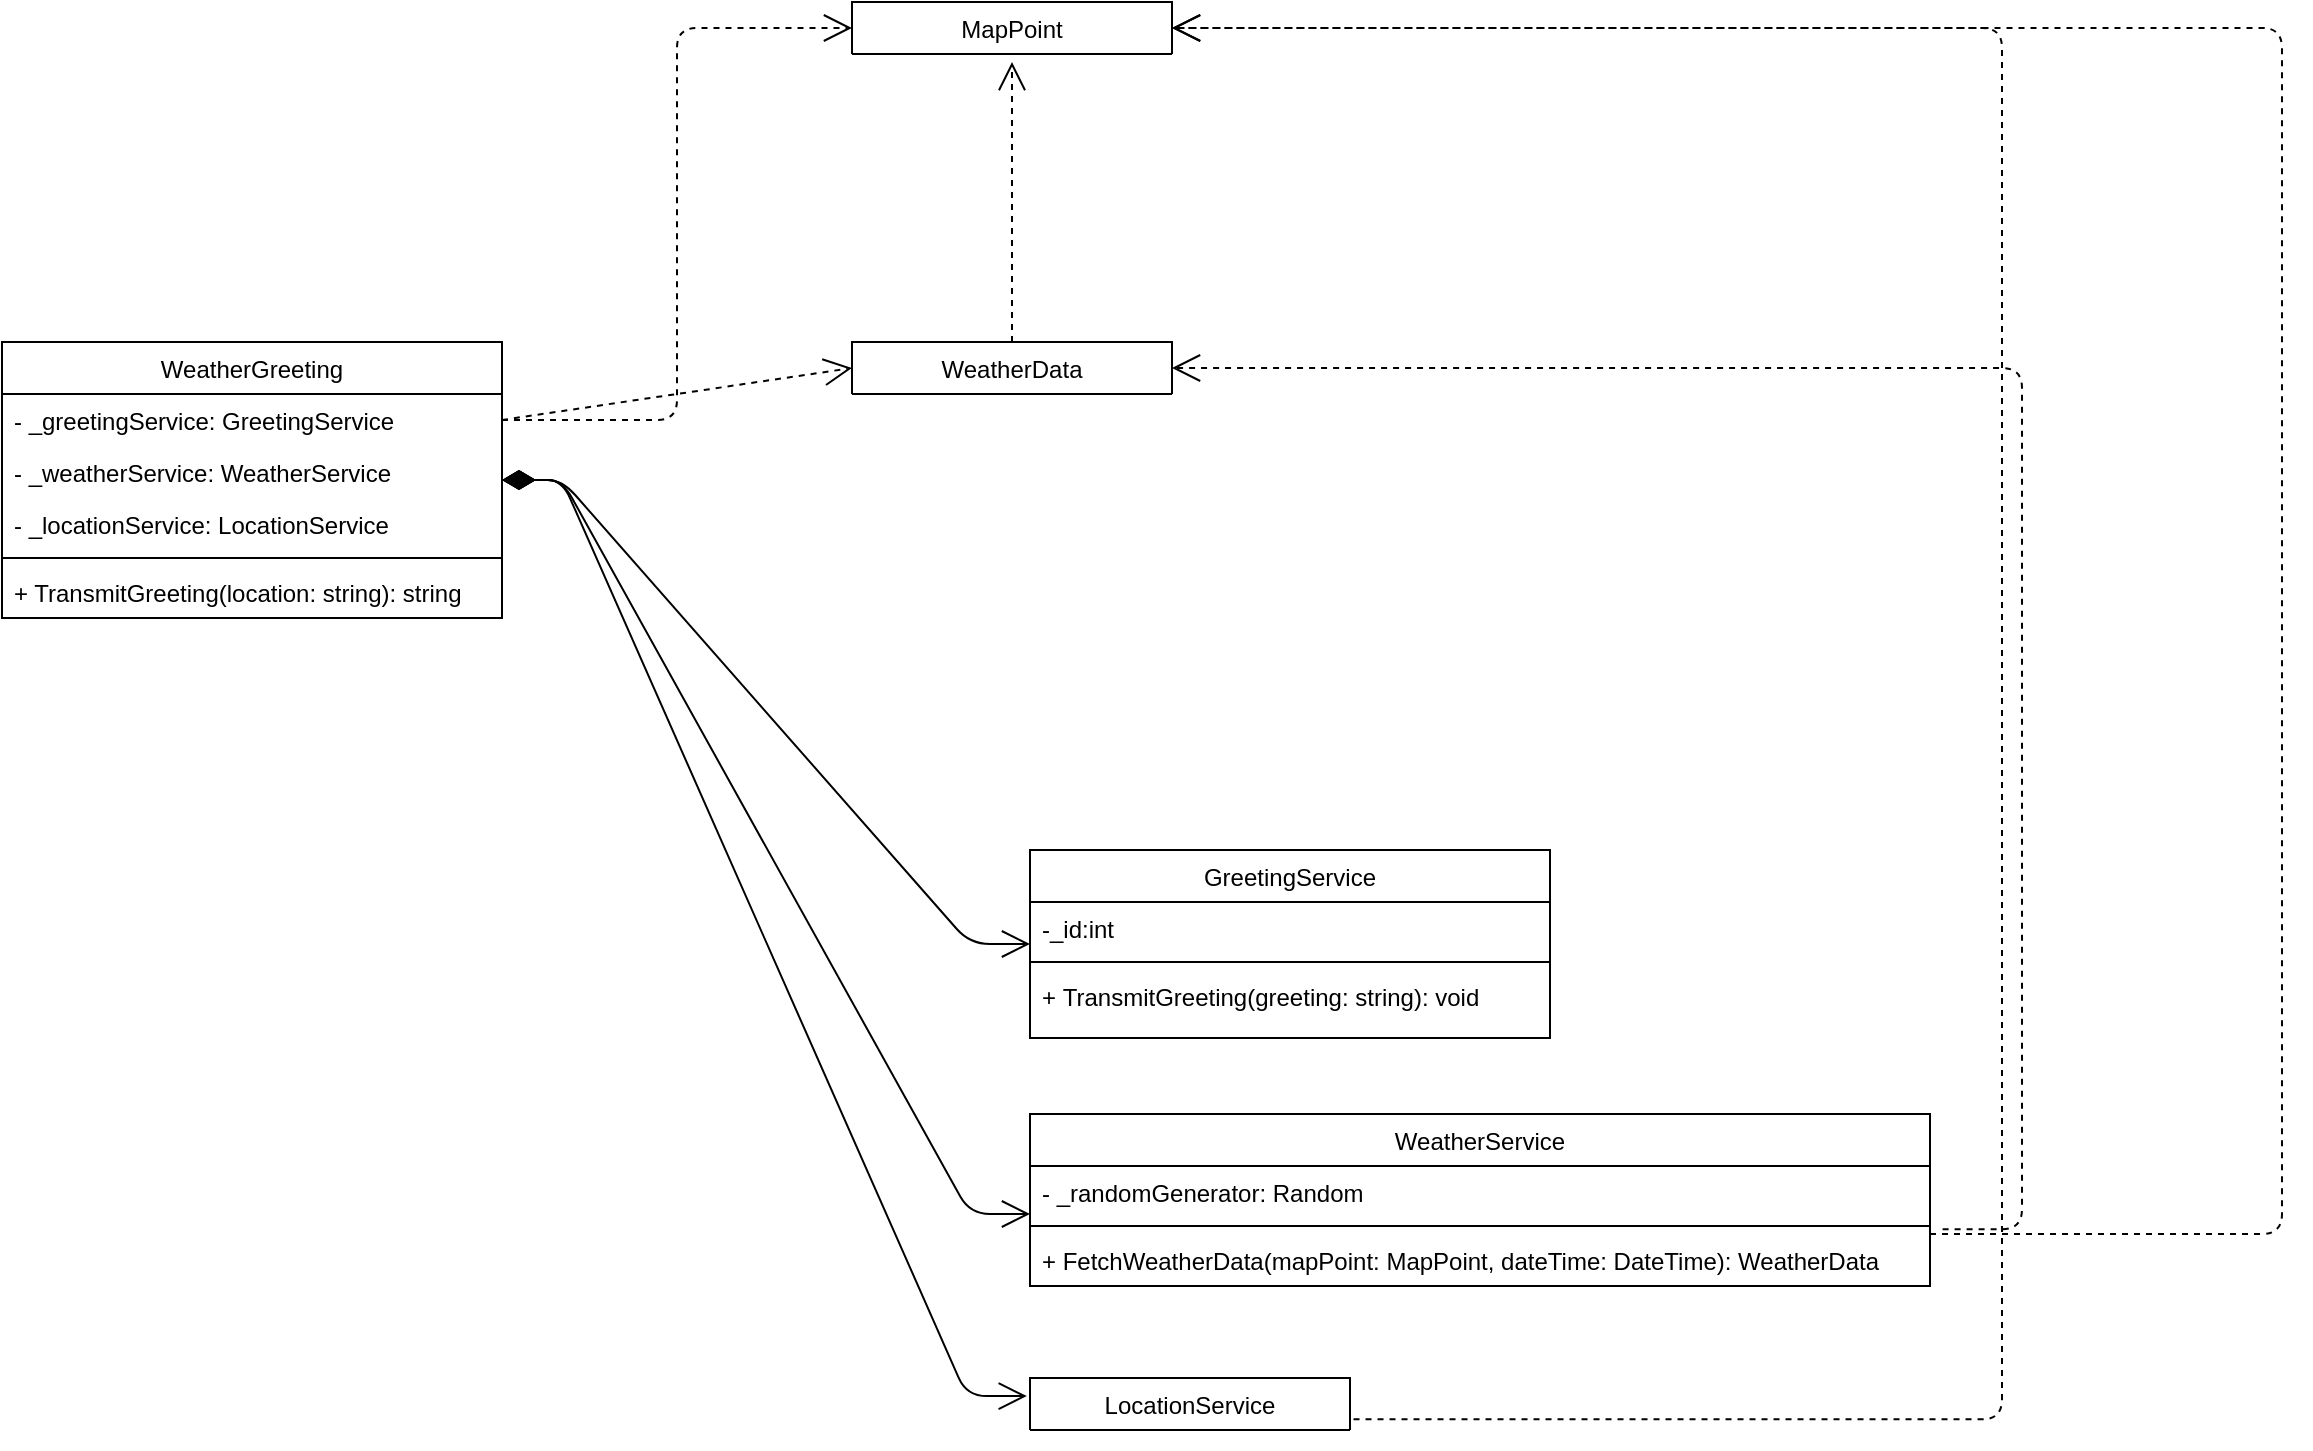 <mxfile version="14.6.13" type="device"><diagram id="C5RBs43oDa-KdzZeNtuy" name="main"><mxGraphModel dx="1422" dy="832" grid="1" gridSize="10" guides="1" tooltips="1" connect="1" arrows="1" fold="1" page="1" pageScale="1" pageWidth="1169" pageHeight="827" math="0" shadow="0"><root><mxCell id="WIyWlLk6GJQsqaUBKTNV-0"/><mxCell id="WIyWlLk6GJQsqaUBKTNV-1" parent="WIyWlLk6GJQsqaUBKTNV-0"/><mxCell id="JVIKjXKLuiiZFbpOshpX-0" value="WeatherData" style="swimlane;fontStyle=0;align=center;verticalAlign=top;childLayout=stackLayout;horizontal=1;startSize=26;horizontalStack=0;resizeParent=1;resizeLast=0;collapsible=1;marginBottom=0;rounded=0;shadow=0;strokeWidth=1;" parent="WIyWlLk6GJQsqaUBKTNV-1" vertex="1" collapsed="1"><mxGeometry x="425" y="270" width="160" height="26" as="geometry"><mxRectangle x="295" y="274" width="160" height="172" as="alternateBounds"/></mxGeometry></mxCell><mxCell id="JVIKjXKLuiiZFbpOshpX-1" value="+DateTime: DateTime?" style="text;align=left;verticalAlign=top;spacingLeft=4;spacingRight=4;overflow=hidden;rotatable=0;points=[[0,0.5],[1,0.5]];portConstraint=eastwest;" parent="JVIKjXKLuiiZFbpOshpX-0" vertex="1"><mxGeometry y="26" width="160" height="22" as="geometry"/></mxCell><mxCell id="JVIKjXKLuiiZFbpOshpX-2" value="+Zipcode: string?" style="text;align=left;verticalAlign=top;spacingLeft=4;spacingRight=4;overflow=hidden;rotatable=0;points=[[0,0.5],[1,0.5]];portConstraint=eastwest;" parent="JVIKjXKLuiiZFbpOshpX-0" vertex="1"><mxGeometry y="48" width="160" height="22" as="geometry"/></mxCell><mxCell id="JVIKjXKLuiiZFbpOshpX-3" value="+Temperature: double?" style="text;align=left;verticalAlign=top;spacingLeft=4;spacingRight=4;overflow=hidden;rotatable=0;points=[[0,0.5],[1,0.5]];portConstraint=eastwest;rounded=0;shadow=0;html=0;" parent="JVIKjXKLuiiZFbpOshpX-0" vertex="1"><mxGeometry y="70" width="160" height="24" as="geometry"/></mxCell><mxCell id="JVIKjXKLuiiZFbpOshpX-4" value="+Precipitation: double?" style="text;align=left;verticalAlign=top;spacingLeft=4;spacingRight=4;overflow=hidden;rotatable=0;points=[[0,0.5],[1,0.5]];portConstraint=eastwest;rounded=0;shadow=0;html=0;" parent="JVIKjXKLuiiZFbpOshpX-0" vertex="1"><mxGeometry y="94" width="160" height="26" as="geometry"/></mxCell><mxCell id="JVIKjXKLuiiZFbpOshpX-5" value="+Humidity: double?" style="text;align=left;verticalAlign=top;spacingLeft=4;spacingRight=4;overflow=hidden;rotatable=0;points=[[0,0.5],[1,0.5]];portConstraint=eastwest;rounded=0;shadow=0;html=0;" parent="JVIKjXKLuiiZFbpOshpX-0" vertex="1"><mxGeometry y="120" width="160" height="26" as="geometry"/></mxCell><mxCell id="JVIKjXKLuiiZFbpOshpX-6" value="+UvIndex: int?" style="text;align=left;verticalAlign=top;spacingLeft=4;spacingRight=4;overflow=hidden;rotatable=0;points=[[0,0.5],[1,0.5]];portConstraint=eastwest;rounded=0;shadow=0;html=0;" parent="JVIKjXKLuiiZFbpOshpX-0" vertex="1"><mxGeometry y="146" width="160" height="26" as="geometry"/></mxCell><mxCell id="JVIKjXKLuiiZFbpOshpX-7" value="MapPoint" style="swimlane;fontStyle=0;align=center;verticalAlign=top;childLayout=stackLayout;horizontal=1;startSize=26;horizontalStack=0;resizeParent=1;resizeLast=0;collapsible=1;marginBottom=0;rounded=0;shadow=0;strokeWidth=1;" parent="WIyWlLk6GJQsqaUBKTNV-1" vertex="1" collapsed="1"><mxGeometry x="425" y="100" width="160" height="26" as="geometry"><mxRectangle x="425" y="100" width="160" height="92" as="alternateBounds"/></mxGeometry></mxCell><mxCell id="JVIKjXKLuiiZFbpOshpX-8" value="+Latitude: double" style="text;align=left;verticalAlign=top;spacingLeft=4;spacingRight=4;overflow=hidden;rotatable=0;points=[[0,0.5],[1,0.5]];portConstraint=eastwest;" parent="JVIKjXKLuiiZFbpOshpX-7" vertex="1"><mxGeometry y="26" width="160" height="26" as="geometry"/></mxCell><mxCell id="JVIKjXKLuiiZFbpOshpX-9" value="+Longitude: double" style="text;align=left;verticalAlign=top;spacingLeft=4;spacingRight=4;overflow=hidden;rotatable=0;points=[[0,0.5],[1,0.5]];portConstraint=eastwest;rounded=0;shadow=0;html=0;" parent="JVIKjXKLuiiZFbpOshpX-7" vertex="1"><mxGeometry y="52" width="160" height="26" as="geometry"/></mxCell><mxCell id="JVIKjXKLuiiZFbpOshpX-13" value="GreetingService" style="swimlane;fontStyle=0;align=center;verticalAlign=top;childLayout=stackLayout;horizontal=1;startSize=26;horizontalStack=0;resizeParent=1;resizeLast=0;collapsible=1;marginBottom=0;rounded=0;shadow=0;strokeWidth=1;" parent="WIyWlLk6GJQsqaUBKTNV-1" vertex="1"><mxGeometry x="514" y="524" width="260" height="94" as="geometry"><mxRectangle x="514" y="524" width="160" height="26" as="alternateBounds"/></mxGeometry></mxCell><mxCell id="JVIKjXKLuiiZFbpOshpX-14" value="-_id:int" style="text;align=left;verticalAlign=top;spacingLeft=4;spacingRight=4;overflow=hidden;rotatable=0;points=[[0,0.5],[1,0.5]];portConstraint=eastwest;" parent="JVIKjXKLuiiZFbpOshpX-13" vertex="1"><mxGeometry y="26" width="260" height="26" as="geometry"/></mxCell><mxCell id="JVIKjXKLuiiZFbpOshpX-17" value="" style="line;html=1;strokeWidth=1;align=left;verticalAlign=middle;spacingTop=-1;spacingLeft=3;spacingRight=3;rotatable=0;labelPosition=right;points=[];portConstraint=eastwest;" parent="JVIKjXKLuiiZFbpOshpX-13" vertex="1"><mxGeometry y="52" width="260" height="8" as="geometry"/></mxCell><mxCell id="JVIKjXKLuiiZFbpOshpX-18" value="+ TransmitGreeting(greeting: string): void" style="text;align=left;verticalAlign=top;spacingLeft=4;spacingRight=4;overflow=hidden;rotatable=0;points=[[0,0.5],[1,0.5]];portConstraint=eastwest;" parent="JVIKjXKLuiiZFbpOshpX-13" vertex="1"><mxGeometry y="60" width="260" height="26" as="geometry"/></mxCell><mxCell id="JVIKjXKLuiiZFbpOshpX-19" value="LocationService" style="swimlane;fontStyle=0;align=center;verticalAlign=top;childLayout=stackLayout;horizontal=1;startSize=26;horizontalStack=0;resizeParent=1;resizeLast=0;collapsible=1;marginBottom=0;rounded=0;shadow=0;strokeWidth=1;" parent="WIyWlLk6GJQsqaUBKTNV-1" vertex="1" collapsed="1"><mxGeometry x="514" y="788" width="160" height="26" as="geometry"><mxRectangle x="505" y="743" width="300" height="90" as="alternateBounds"/></mxGeometry></mxCell><mxCell id="JVIKjXKLuiiZFbpOshpX-20" value="-_mapPoints:Dictionary&lt;string, MapPoint&gt;" style="text;align=left;verticalAlign=top;spacingLeft=4;spacingRight=4;overflow=hidden;rotatable=0;points=[[0,0.5],[1,0.5]];portConstraint=eastwest;" parent="JVIKjXKLuiiZFbpOshpX-19" vertex="1"><mxGeometry y="26" width="160" height="26" as="geometry"/></mxCell><mxCell id="JVIKjXKLuiiZFbpOshpX-21" value="" style="line;html=1;strokeWidth=1;align=left;verticalAlign=middle;spacingTop=-1;spacingLeft=3;spacingRight=3;rotatable=0;labelPosition=right;points=[];portConstraint=eastwest;" parent="JVIKjXKLuiiZFbpOshpX-19" vertex="1"><mxGeometry y="52" width="160" height="8" as="geometry"/></mxCell><mxCell id="JVIKjXKLuiiZFbpOshpX-22" value="+ GetLocation(location: string): MapPoint" style="text;align=left;verticalAlign=top;spacingLeft=4;spacingRight=4;overflow=hidden;rotatable=0;points=[[0,0.5],[1,0.5]];portConstraint=eastwest;" parent="JVIKjXKLuiiZFbpOshpX-19" vertex="1"><mxGeometry y="60" width="160" height="26" as="geometry"/></mxCell><mxCell id="XW8Slaa4r7kzHoLJjILm-15" value="WeatherGreeting" style="swimlane;fontStyle=0;align=center;verticalAlign=top;childLayout=stackLayout;horizontal=1;startSize=26;horizontalStack=0;resizeParent=1;resizeParentMax=0;resizeLast=0;collapsible=1;marginBottom=0;" parent="WIyWlLk6GJQsqaUBKTNV-1" vertex="1"><mxGeometry y="270" width="250" height="138" as="geometry"><mxRectangle y="270" width="120" height="26" as="alternateBounds"/></mxGeometry></mxCell><mxCell id="XW8Slaa4r7kzHoLJjILm-16" value="- _greetingService: GreetingService" style="text;strokeColor=none;fillColor=none;align=left;verticalAlign=top;spacingLeft=4;spacingRight=4;overflow=hidden;rotatable=0;points=[[0,0.5],[1,0.5]];portConstraint=eastwest;" parent="XW8Slaa4r7kzHoLJjILm-15" vertex="1"><mxGeometry y="26" width="250" height="26" as="geometry"/></mxCell><mxCell id="XW8Slaa4r7kzHoLJjILm-20" value="- _weatherService: WeatherService" style="text;strokeColor=none;fillColor=none;align=left;verticalAlign=top;spacingLeft=4;spacingRight=4;overflow=hidden;rotatable=0;points=[[0,0.5],[1,0.5]];portConstraint=eastwest;" parent="XW8Slaa4r7kzHoLJjILm-15" vertex="1"><mxGeometry y="52" width="250" height="26" as="geometry"/></mxCell><mxCell id="XW8Slaa4r7kzHoLJjILm-21" value="- _locationService: LocationService" style="text;strokeColor=none;fillColor=none;align=left;verticalAlign=top;spacingLeft=4;spacingRight=4;overflow=hidden;rotatable=0;points=[[0,0.5],[1,0.5]];portConstraint=eastwest;" parent="XW8Slaa4r7kzHoLJjILm-15" vertex="1"><mxGeometry y="78" width="250" height="26" as="geometry"/></mxCell><mxCell id="XW8Slaa4r7kzHoLJjILm-17" value="" style="line;strokeWidth=1;fillColor=none;align=left;verticalAlign=middle;spacingTop=-1;spacingLeft=3;spacingRight=3;rotatable=0;labelPosition=right;points=[];portConstraint=eastwest;" parent="XW8Slaa4r7kzHoLJjILm-15" vertex="1"><mxGeometry y="104" width="250" height="8" as="geometry"/></mxCell><mxCell id="XW8Slaa4r7kzHoLJjILm-18" value="+ TransmitGreeting(location: string): string" style="text;strokeColor=none;fillColor=none;align=left;verticalAlign=top;spacingLeft=4;spacingRight=4;overflow=hidden;rotatable=0;points=[[0,0.5],[1,0.5]];portConstraint=eastwest;" parent="XW8Slaa4r7kzHoLJjILm-15" vertex="1"><mxGeometry y="112" width="250" height="26" as="geometry"/></mxCell><mxCell id="XW8Slaa4r7kzHoLJjILm-29" value="" style="endArrow=open;html=1;endSize=12;startArrow=diamondThin;startSize=14;startFill=1;align=left;verticalAlign=bottom;edgeStyle=entityRelationEdgeStyle;exitX=1;exitY=0.5;exitDx=0;exitDy=0;" parent="WIyWlLk6GJQsqaUBKTNV-1" source="XW8Slaa4r7kzHoLJjILm-15" target="JVIKjXKLuiiZFbpOshpX-13" edge="1"><mxGeometry x="-1" y="3" relative="1" as="geometry"><mxPoint x="120" y="287" as="sourcePoint"/><mxPoint x="500" y="359" as="targetPoint"/></mxGeometry></mxCell><mxCell id="XW8Slaa4r7kzHoLJjILm-30" value="" style="endArrow=open;html=1;endSize=12;startArrow=diamondThin;startSize=14;startFill=1;align=left;verticalAlign=bottom;edgeStyle=entityRelationEdgeStyle;entryX=0;entryY=0.923;entryDx=0;entryDy=0;entryPerimeter=0;exitX=1;exitY=0.5;exitDx=0;exitDy=0;" parent="WIyWlLk6GJQsqaUBKTNV-1" source="XW8Slaa4r7kzHoLJjILm-15" target="hYWNDP8pqv5pI-FhOFDq-2" edge="1"><mxGeometry x="-1" y="3" relative="1" as="geometry"><mxPoint x="300" y="360" as="sourcePoint"/><mxPoint x="504.04" y="995.004" as="targetPoint"/></mxGeometry></mxCell><mxCell id="XW8Slaa4r7kzHoLJjILm-31" value="" style="endArrow=open;html=1;endSize=12;startArrow=diamondThin;startSize=14;startFill=1;align=left;verticalAlign=bottom;edgeStyle=entityRelationEdgeStyle;entryX=-0.01;entryY=0.348;entryDx=0;entryDy=0;entryPerimeter=0;exitX=1;exitY=0.5;exitDx=0;exitDy=0;" parent="WIyWlLk6GJQsqaUBKTNV-1" source="XW8Slaa4r7kzHoLJjILm-15" target="JVIKjXKLuiiZFbpOshpX-19" edge="1"><mxGeometry x="-1" y="3" relative="1" as="geometry"><mxPoint x="300" y="360" as="sourcePoint"/><mxPoint x="505" y="330" as="targetPoint"/></mxGeometry></mxCell><mxCell id="XW8Slaa4r7kzHoLJjILm-32" value="" style="endArrow=open;endSize=12;dashed=1;html=1;entryX=0;entryY=0.5;entryDx=0;entryDy=0;edgeStyle=elbowEdgeStyle;exitX=1;exitY=0.5;exitDx=0;exitDy=0;" parent="WIyWlLk6GJQsqaUBKTNV-1" source="XW8Slaa4r7kzHoLJjILm-16" target="JVIKjXKLuiiZFbpOshpX-7" edge="1"><mxGeometry x="0.003" y="-12" width="160" relative="1" as="geometry"><mxPoint x="300" y="320" as="sourcePoint"/><mxPoint x="240" y="90" as="targetPoint"/><mxPoint as="offset"/></mxGeometry></mxCell><mxCell id="XW8Slaa4r7kzHoLJjILm-34" value="" style="endArrow=open;endSize=12;dashed=1;html=1;exitX=1.011;exitY=0.795;exitDx=0;exitDy=0;exitPerimeter=0;entryX=1;entryY=0.5;entryDx=0;entryDy=0;edgeStyle=elbowEdgeStyle;" parent="WIyWlLk6GJQsqaUBKTNV-1" source="JVIKjXKLuiiZFbpOshpX-20" target="JVIKjXKLuiiZFbpOshpX-7" edge="1"><mxGeometry x="-0.011" width="160" relative="1" as="geometry"><mxPoint x="860" y="283" as="sourcePoint"/><mxPoint x="1070.75" y="34.488" as="targetPoint"/><Array as="points"><mxPoint x="1000" y="490"/></Array><mxPoint as="offset"/></mxGeometry></mxCell><mxCell id="XW8Slaa4r7kzHoLJjILm-37" value="" style="endArrow=open;endSize=12;dashed=1;html=1;exitX=1;exitY=0.5;exitDx=0;exitDy=0;entryX=0;entryY=0.5;entryDx=0;entryDy=0;" parent="WIyWlLk6GJQsqaUBKTNV-1" source="XW8Slaa4r7kzHoLJjILm-16" target="JVIKjXKLuiiZFbpOshpX-0" edge="1"><mxGeometry x="0.003" y="-12" width="160" relative="1" as="geometry"><mxPoint x="390" y="230" as="sourcePoint"/><mxPoint x="520.75" y="28.488" as="targetPoint"/><mxPoint as="offset"/></mxGeometry></mxCell><mxCell id="XW8Slaa4r7kzHoLJjILm-38" value="" style="endArrow=open;endSize=12;dashed=1;html=1;exitX=0.5;exitY=0;exitDx=0;exitDy=0;" parent="WIyWlLk6GJQsqaUBKTNV-1" source="JVIKjXKLuiiZFbpOshpX-0" edge="1"><mxGeometry x="0.003" y="-12" width="160" relative="1" as="geometry"><mxPoint x="505" y="230" as="sourcePoint"/><mxPoint x="505" y="130" as="targetPoint"/><mxPoint as="offset"/></mxGeometry></mxCell><mxCell id="hYWNDP8pqv5pI-FhOFDq-1" value="WeatherService" style="swimlane;fontStyle=0;align=center;verticalAlign=top;childLayout=stackLayout;horizontal=1;startSize=26;horizontalStack=0;resizeParent=1;resizeParentMax=0;resizeLast=0;collapsible=1;marginBottom=0;" parent="WIyWlLk6GJQsqaUBKTNV-1" vertex="1"><mxGeometry x="514" y="656" width="450" height="86" as="geometry"><mxRectangle x="514" y="656" width="120" height="26" as="alternateBounds"/></mxGeometry></mxCell><mxCell id="hYWNDP8pqv5pI-FhOFDq-2" value="- _randomGenerator: Random" style="text;strokeColor=none;fillColor=none;align=left;verticalAlign=top;spacingLeft=4;spacingRight=4;overflow=hidden;rotatable=0;points=[[0,0.5],[1,0.5]];portConstraint=eastwest;" parent="hYWNDP8pqv5pI-FhOFDq-1" vertex="1"><mxGeometry y="26" width="450" height="26" as="geometry"/></mxCell><mxCell id="hYWNDP8pqv5pI-FhOFDq-5" value="" style="line;strokeWidth=1;fillColor=none;align=left;verticalAlign=middle;spacingTop=-1;spacingLeft=3;spacingRight=3;rotatable=0;labelPosition=right;points=[];portConstraint=eastwest;" parent="hYWNDP8pqv5pI-FhOFDq-1" vertex="1"><mxGeometry y="52" width="450" height="8" as="geometry"/></mxCell><mxCell id="hYWNDP8pqv5pI-FhOFDq-6" value="+ FetchWeatherData(mapPoint: MapPoint, dateTime: DateTime): WeatherData" style="text;strokeColor=none;fillColor=none;align=left;verticalAlign=top;spacingLeft=4;spacingRight=4;overflow=hidden;rotatable=0;points=[[0,0.5],[1,0.5]];portConstraint=eastwest;" parent="hYWNDP8pqv5pI-FhOFDq-1" vertex="1"><mxGeometry y="60" width="450" height="26" as="geometry"/></mxCell><mxCell id="hYWNDP8pqv5pI-FhOFDq-7" value="" style="endArrow=open;endSize=12;dashed=1;html=1;exitX=1;exitY=1;exitDx=0;exitDy=0;exitPerimeter=0;entryX=1;entryY=0.5;entryDx=0;entryDy=0;edgeStyle=elbowEdgeStyle;" parent="WIyWlLk6GJQsqaUBKTNV-1" source="hYWNDP8pqv5pI-FhOFDq-5" target="JVIKjXKLuiiZFbpOshpX-9" edge="1"><mxGeometry x="0.003" y="-12" width="160" relative="1" as="geometry"><mxPoint x="1050" y="924.512" as="sourcePoint"/><mxPoint x="1180.75" y="723" as="targetPoint"/><Array as="points"><mxPoint x="1140" y="583"/></Array><mxPoint as="offset"/></mxGeometry></mxCell><mxCell id="hYWNDP8pqv5pI-FhOFDq-8" value="" style="endArrow=open;endSize=12;dashed=1;html=1;exitX=1.014;exitY=-0.093;exitDx=0;exitDy=0;exitPerimeter=0;entryX=1;entryY=0.5;entryDx=0;entryDy=0;edgeStyle=elbowEdgeStyle;" parent="WIyWlLk6GJQsqaUBKTNV-1" source="hYWNDP8pqv5pI-FhOFDq-6" target="JVIKjXKLuiiZFbpOshpX-3" edge="1"><mxGeometry x="0.003" y="-12" width="160" relative="1" as="geometry"><mxPoint x="640" y="351.512" as="sourcePoint"/><mxPoint x="770.75" y="150" as="targetPoint"/><Array as="points"><mxPoint x="1010" y="460"/></Array><mxPoint as="offset"/></mxGeometry></mxCell></root></mxGraphModel></diagram></mxfile>